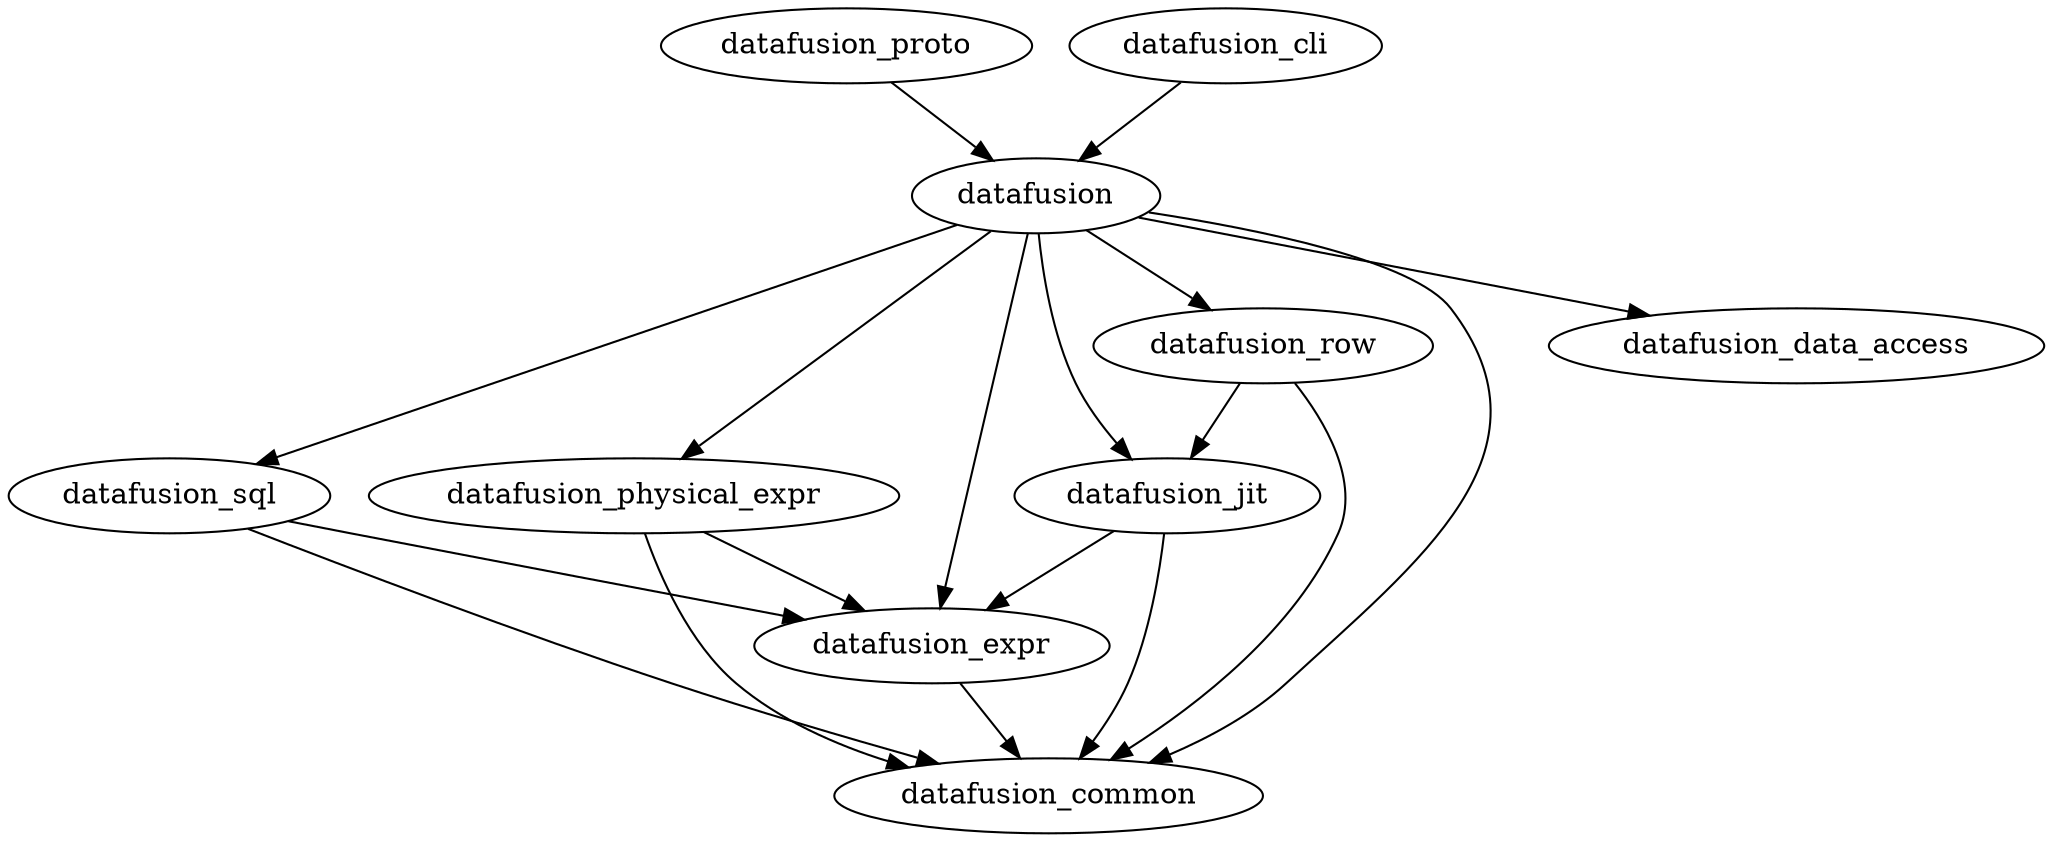 // Licensed to the Apache Software Foundation (ASF) under one
// or more contributor license agreements.  See the NOTICE file
// distributed with this work for additional information
// regarding copyright ownership.  The ASF licenses this file
// to you under the Apache License, Version 2.0 (the
// "License"); you may not use this file except in compliance
// with the License.  You may obtain a copy of the License at
//
//   http://www.apache.org/licenses/LICENSE-2.0
//
// Unless required by applicable law or agreed to in writing,
// software distributed under the License is distributed on an
// "AS IS" BASIS, WITHOUT WARRANTIES OR CONDITIONS OF ANY
// KIND, either express or implied.  See the License for the
// specific language governing permissions and limitations
// under the License.

digraph G {

    datafusion_common

    datafusion_data_access

	datafusion_expr -> datafusion_common

	datafusion_sql -> datafusion_common
	datafusion_sql -> datafusion_expr

	datafusion_physical_expr -> datafusion_common
	datafusion_physical_expr -> datafusion_expr

	datafusion_jit -> datafusion_common
	datafusion_jit -> datafusion_expr

    datafusion_row -> datafusion_common
    datafusion_row -> datafusion_jit

	datafusion -> datafusion_common
	datafusion -> datafusion_data_access
	datafusion -> datafusion_expr
	datafusion -> datafusion_jit
	datafusion -> datafusion_physical_expr
	datafusion -> datafusion_row
	datafusion -> datafusion_sql

	datafusion_proto -> datafusion

	datafusion_cli -> datafusion
}
